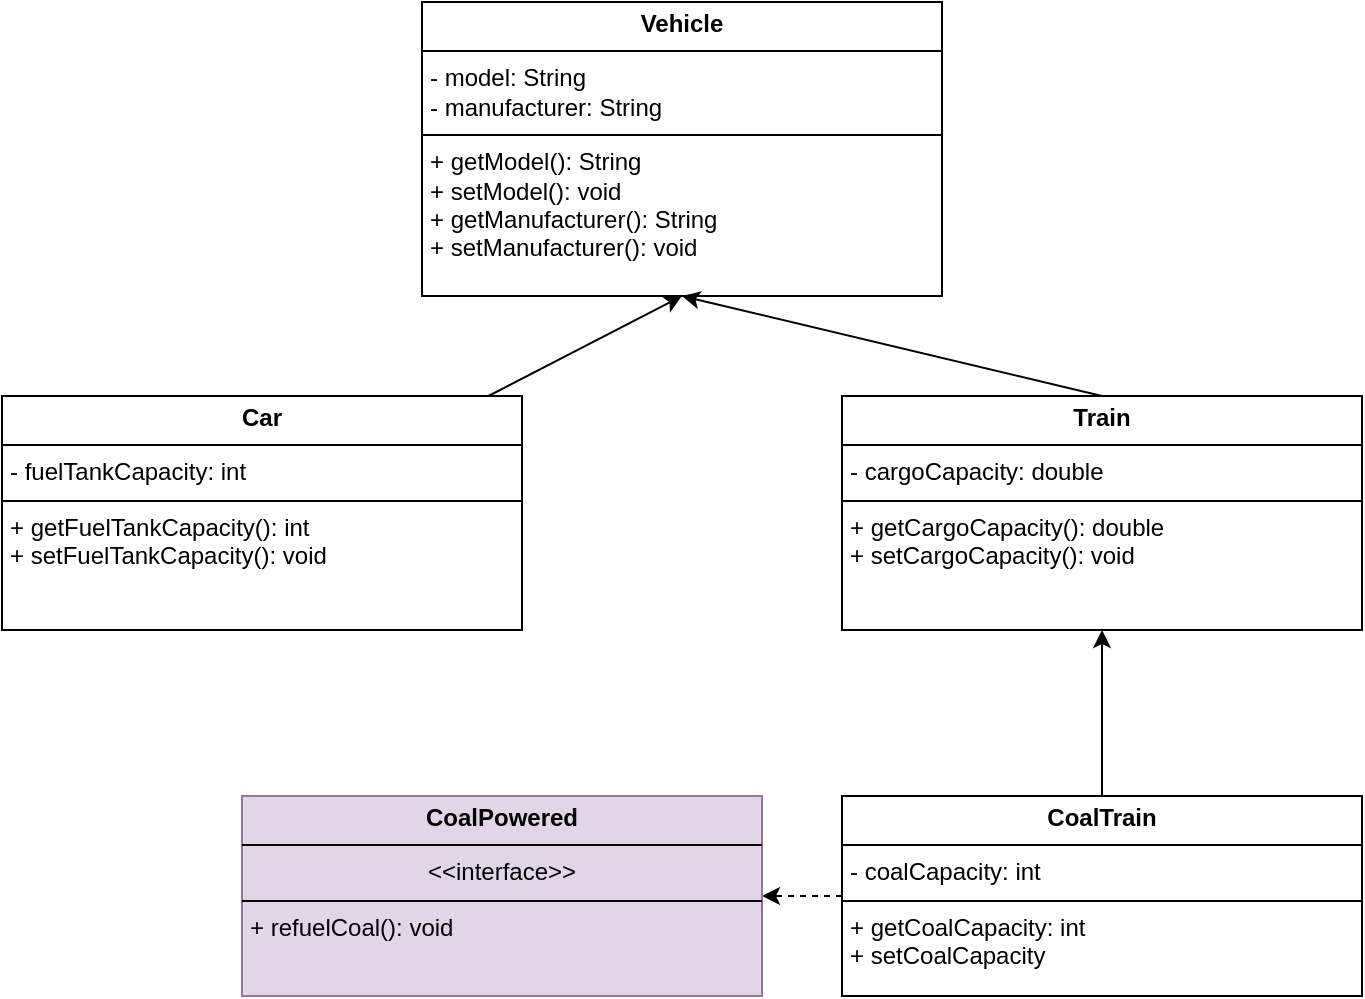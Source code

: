 <mxfile version="24.2.5" type="github">
  <diagram name="Page-1" id="gQCjyKjPl1Kee8Gpmc2Q">
    <mxGraphModel dx="2000" dy="627" grid="1" gridSize="10" guides="1" tooltips="1" connect="1" arrows="1" fold="1" page="1" pageScale="1" pageWidth="827" pageHeight="1169" math="0" shadow="0">
      <root>
        <mxCell id="0" />
        <mxCell id="1" parent="0" />
        <mxCell id="pBXzaHD5TpJQIz0p4tSG-1" value="&lt;p style=&quot;margin:0px;margin-top:4px;text-align:center;&quot;&gt;&lt;b&gt;Vehicle&lt;/b&gt;&lt;/p&gt;&lt;hr style=&quot;border-style:solid;&quot; size=&quot;1&quot;&gt;&lt;p style=&quot;margin:0px;margin-left:4px;&quot;&gt;- model: String&lt;br&gt;&lt;/p&gt;&lt;p style=&quot;margin:0px;margin-left:4px;&quot;&gt;- manufacturer: String&lt;br&gt;&lt;/p&gt;&lt;hr style=&quot;border-style:solid;&quot; size=&quot;1&quot;&gt;&lt;p style=&quot;margin:0px;margin-left:4px;&quot;&gt;+ getModel(): String&lt;br&gt;&lt;/p&gt;&lt;p style=&quot;margin:0px;margin-left:4px;&quot;&gt;+ setModel(): void&lt;br&gt;&lt;/p&gt;&lt;p style=&quot;margin:0px;margin-left:4px;&quot;&gt;+ getManufacturer(): String&lt;br&gt;&lt;/p&gt;&lt;p style=&quot;margin:0px;margin-left:4px;&quot;&gt;+ setManufacturer(): void&lt;br&gt;&lt;/p&gt;" style="verticalAlign=top;align=left;overflow=fill;html=1;whiteSpace=wrap;" parent="1" vertex="1">
          <mxGeometry x="-50" y="203" width="260" height="147" as="geometry" />
        </mxCell>
        <mxCell id="q_bv0z6h4zrq0TL0tNLJ-5" style="rounded=0;orthogonalLoop=1;jettySize=auto;html=1;entryX=0.5;entryY=1;entryDx=0;entryDy=0;" edge="1" parent="1" source="q_bv0z6h4zrq0TL0tNLJ-1" target="pBXzaHD5TpJQIz0p4tSG-1">
          <mxGeometry relative="1" as="geometry" />
        </mxCell>
        <mxCell id="q_bv0z6h4zrq0TL0tNLJ-1" value="&lt;p style=&quot;margin:0px;margin-top:4px;text-align:center;&quot;&gt;&lt;b&gt;Car&lt;/b&gt;&lt;/p&gt;&lt;hr style=&quot;border-style:solid;&quot; size=&quot;1&quot;&gt;&lt;p style=&quot;margin:0px;margin-left:4px;&quot;&gt;- fuelTankCapacity: int&lt;br&gt;&lt;/p&gt;&lt;hr style=&quot;border-style:solid;&quot; size=&quot;1&quot;&gt;&lt;p style=&quot;margin:0px;margin-left:4px;&quot;&gt;+ getFuelTankCapacity(): int&lt;/p&gt;&lt;p style=&quot;margin:0px;margin-left:4px;&quot;&gt;+ setFuelTankCapacity(): void&lt;br&gt;&lt;/p&gt;" style="verticalAlign=top;align=left;overflow=fill;html=1;whiteSpace=wrap;" vertex="1" parent="1">
          <mxGeometry x="-260" y="400" width="260" height="117" as="geometry" />
        </mxCell>
        <mxCell id="q_bv0z6h4zrq0TL0tNLJ-6" style="rounded=0;orthogonalLoop=1;jettySize=auto;html=1;exitX=0.5;exitY=0;exitDx=0;exitDy=0;entryX=0.5;entryY=1;entryDx=0;entryDy=0;" edge="1" parent="1" source="q_bv0z6h4zrq0TL0tNLJ-2" target="pBXzaHD5TpJQIz0p4tSG-1">
          <mxGeometry relative="1" as="geometry" />
        </mxCell>
        <mxCell id="q_bv0z6h4zrq0TL0tNLJ-2" value="&lt;p style=&quot;margin:0px;margin-top:4px;text-align:center;&quot;&gt;&lt;b&gt;Train&lt;/b&gt;&lt;/p&gt;&lt;hr style=&quot;border-style:solid;&quot; size=&quot;1&quot;&gt;&lt;p style=&quot;margin:0px;margin-left:4px;&quot;&gt;- cargoCapacity: double&lt;br&gt;&lt;/p&gt;&lt;hr style=&quot;border-style:solid;&quot; size=&quot;1&quot;&gt;&lt;p style=&quot;margin:0px;margin-left:4px;&quot;&gt;+ getCargoCapacity(): double&lt;/p&gt;&lt;p style=&quot;margin:0px;margin-left:4px;&quot;&gt;+ setCargoCapacity(): void&lt;br&gt;&lt;/p&gt;" style="verticalAlign=top;align=left;overflow=fill;html=1;whiteSpace=wrap;" vertex="1" parent="1">
          <mxGeometry x="160" y="400" width="260" height="117" as="geometry" />
        </mxCell>
        <mxCell id="q_bv0z6h4zrq0TL0tNLJ-7" style="edgeStyle=orthogonalEdgeStyle;rounded=0;orthogonalLoop=1;jettySize=auto;html=1;entryX=0.5;entryY=1;entryDx=0;entryDy=0;" edge="1" parent="1" source="q_bv0z6h4zrq0TL0tNLJ-3" target="q_bv0z6h4zrq0TL0tNLJ-2">
          <mxGeometry relative="1" as="geometry" />
        </mxCell>
        <mxCell id="q_bv0z6h4zrq0TL0tNLJ-8" style="rounded=0;orthogonalLoop=1;jettySize=auto;html=1;entryX=1;entryY=0.5;entryDx=0;entryDy=0;dashed=1;" edge="1" parent="1" source="q_bv0z6h4zrq0TL0tNLJ-3" target="q_bv0z6h4zrq0TL0tNLJ-4">
          <mxGeometry relative="1" as="geometry" />
        </mxCell>
        <mxCell id="q_bv0z6h4zrq0TL0tNLJ-3" value="&lt;p style=&quot;margin:0px;margin-top:4px;text-align:center;&quot;&gt;&lt;b&gt;CoalTrain&lt;/b&gt;&lt;/p&gt;&lt;hr style=&quot;border-style:solid;&quot; size=&quot;1&quot;&gt;&lt;p style=&quot;margin:0px;margin-left:4px;&quot;&gt;- coalCapacity: int&lt;br&gt;&lt;/p&gt;&lt;hr style=&quot;border-style:solid;&quot; size=&quot;1&quot;&gt;&lt;p style=&quot;margin:0px;margin-left:4px;&quot;&gt;+ getCoalCapacity: int&lt;/p&gt;&lt;p style=&quot;margin:0px;margin-left:4px;&quot;&gt;+ setCoalCapacity&lt;br&gt;&lt;/p&gt;" style="verticalAlign=top;align=left;overflow=fill;html=1;whiteSpace=wrap;" vertex="1" parent="1">
          <mxGeometry x="160" y="600" width="260" height="100" as="geometry" />
        </mxCell>
        <mxCell id="q_bv0z6h4zrq0TL0tNLJ-4" value="&lt;p style=&quot;margin:0px;margin-top:4px;text-align:center;&quot;&gt;&lt;b&gt;CoalPowered&lt;/b&gt;&lt;/p&gt;&lt;hr style=&quot;border-style:solid;&quot; size=&quot;1&quot;&gt;&lt;div align=&quot;center&quot;&gt;&amp;lt;&amp;lt;interface&amp;gt;&amp;gt;&lt;/div&gt;&lt;hr style=&quot;border-style:solid;&quot; size=&quot;1&quot;&gt;&lt;p style=&quot;margin:0px;margin-left:4px;&quot;&gt;+ refuelCoal(): void&lt;br&gt;&lt;/p&gt;" style="verticalAlign=top;align=left;overflow=fill;html=1;whiteSpace=wrap;fillColor=#e1d5e7;strokeColor=#9673a6;" vertex="1" parent="1">
          <mxGeometry x="-140" y="600" width="260" height="100" as="geometry" />
        </mxCell>
      </root>
    </mxGraphModel>
  </diagram>
</mxfile>
